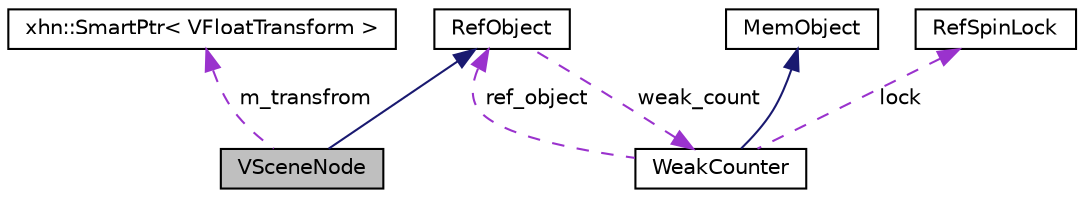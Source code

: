 digraph "VSceneNode"
{
  edge [fontname="Helvetica",fontsize="10",labelfontname="Helvetica",labelfontsize="10"];
  node [fontname="Helvetica",fontsize="10",shape=record];
  Node1 [label="VSceneNode",height=0.2,width=0.4,color="black", fillcolor="grey75", style="filled", fontcolor="black"];
  Node2 -> Node1 [dir="back",color="midnightblue",fontsize="10",style="solid",fontname="Helvetica"];
  Node2 [label="RefObject",height=0.2,width=0.4,color="black", fillcolor="white", style="filled",URL="$class_ref_object.html"];
  Node3 -> Node2 [dir="back",color="darkorchid3",fontsize="10",style="dashed",label=" weak_count" ,fontname="Helvetica"];
  Node3 [label="WeakCounter",height=0.2,width=0.4,color="black", fillcolor="white", style="filled",URL="$class_weak_counter.html",tooltip="WeakCounter. "];
  Node4 -> Node3 [dir="back",color="midnightblue",fontsize="10",style="solid",fontname="Helvetica"];
  Node4 [label="MemObject",height=0.2,width=0.4,color="black", fillcolor="white", style="filled",URL="$class_mem_object.html"];
  Node5 -> Node3 [dir="back",color="darkorchid3",fontsize="10",style="dashed",label=" lock" ,fontname="Helvetica"];
  Node5 [label="RefSpinLock",height=0.2,width=0.4,color="black", fillcolor="white", style="filled",URL="$class_ref_spin_lock.html"];
  Node2 -> Node3 [dir="back",color="darkorchid3",fontsize="10",style="dashed",label=" ref_object" ,fontname="Helvetica"];
  Node6 -> Node1 [dir="back",color="darkorchid3",fontsize="10",style="dashed",label=" m_transfrom" ,fontname="Helvetica"];
  Node6 [label="xhn::SmartPtr\< VFloatTransform \>",height=0.2,width=0.4,color="black", fillcolor="white", style="filled",URL="$classxhn_1_1_smart_ptr.html"];
}
